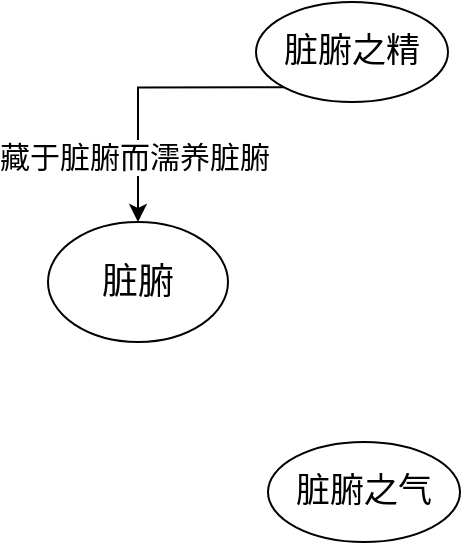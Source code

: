 <mxfile version="22.1.15" type="github">
  <diagram name="第 1 页" id="wjDbquZsShtjqyhfpNvz">
    <mxGraphModel dx="1050" dy="557" grid="1" gridSize="10" guides="1" tooltips="1" connect="1" arrows="1" fold="1" page="1" pageScale="1" pageWidth="827" pageHeight="1169" math="0" shadow="0">
      <root>
        <mxCell id="0" />
        <mxCell id="1" parent="0" />
        <mxCell id="aaFWmWOjGR0QmLtAELQp-1" value="脏腑" style="ellipse;whiteSpace=wrap;html=1;fontSize=18;" vertex="1" parent="1">
          <mxGeometry x="190" y="170" width="90" height="60" as="geometry" />
        </mxCell>
        <mxCell id="aaFWmWOjGR0QmLtAELQp-3" style="edgeStyle=orthogonalEdgeStyle;rounded=0;orthogonalLoop=1;jettySize=auto;html=1;exitX=0;exitY=1;exitDx=0;exitDy=0;entryX=0.5;entryY=0;entryDx=0;entryDy=0;" edge="1" parent="1" source="aaFWmWOjGR0QmLtAELQp-2" target="aaFWmWOjGR0QmLtAELQp-1">
          <mxGeometry relative="1" as="geometry" />
        </mxCell>
        <mxCell id="aaFWmWOjGR0QmLtAELQp-4" value="Text" style="edgeLabel;html=1;align=center;verticalAlign=middle;resizable=0;points=[];" vertex="1" connectable="0" parent="aaFWmWOjGR0QmLtAELQp-3">
          <mxGeometry x="0.53" y="-3" relative="1" as="geometry">
            <mxPoint as="offset" />
          </mxGeometry>
        </mxCell>
        <mxCell id="aaFWmWOjGR0QmLtAELQp-5" value="&lt;font style=&quot;font-size: 15px;&quot;&gt;藏于脏腑而濡养脏腑&lt;/font&gt;" style="edgeLabel;html=1;align=center;verticalAlign=middle;resizable=0;points=[];" vertex="1" connectable="0" parent="aaFWmWOjGR0QmLtAELQp-3">
          <mxGeometry x="0.53" y="-2" relative="1" as="geometry">
            <mxPoint as="offset" />
          </mxGeometry>
        </mxCell>
        <mxCell id="aaFWmWOjGR0QmLtAELQp-2" value="脏腑之精" style="ellipse;whiteSpace=wrap;html=1;fontSize=17;" vertex="1" parent="1">
          <mxGeometry x="294" y="60" width="96" height="50" as="geometry" />
        </mxCell>
        <mxCell id="aaFWmWOjGR0QmLtAELQp-6" value="脏腑之气" style="ellipse;whiteSpace=wrap;html=1;fontSize=17;" vertex="1" parent="1">
          <mxGeometry x="300" y="280" width="96" height="50" as="geometry" />
        </mxCell>
      </root>
    </mxGraphModel>
  </diagram>
</mxfile>
